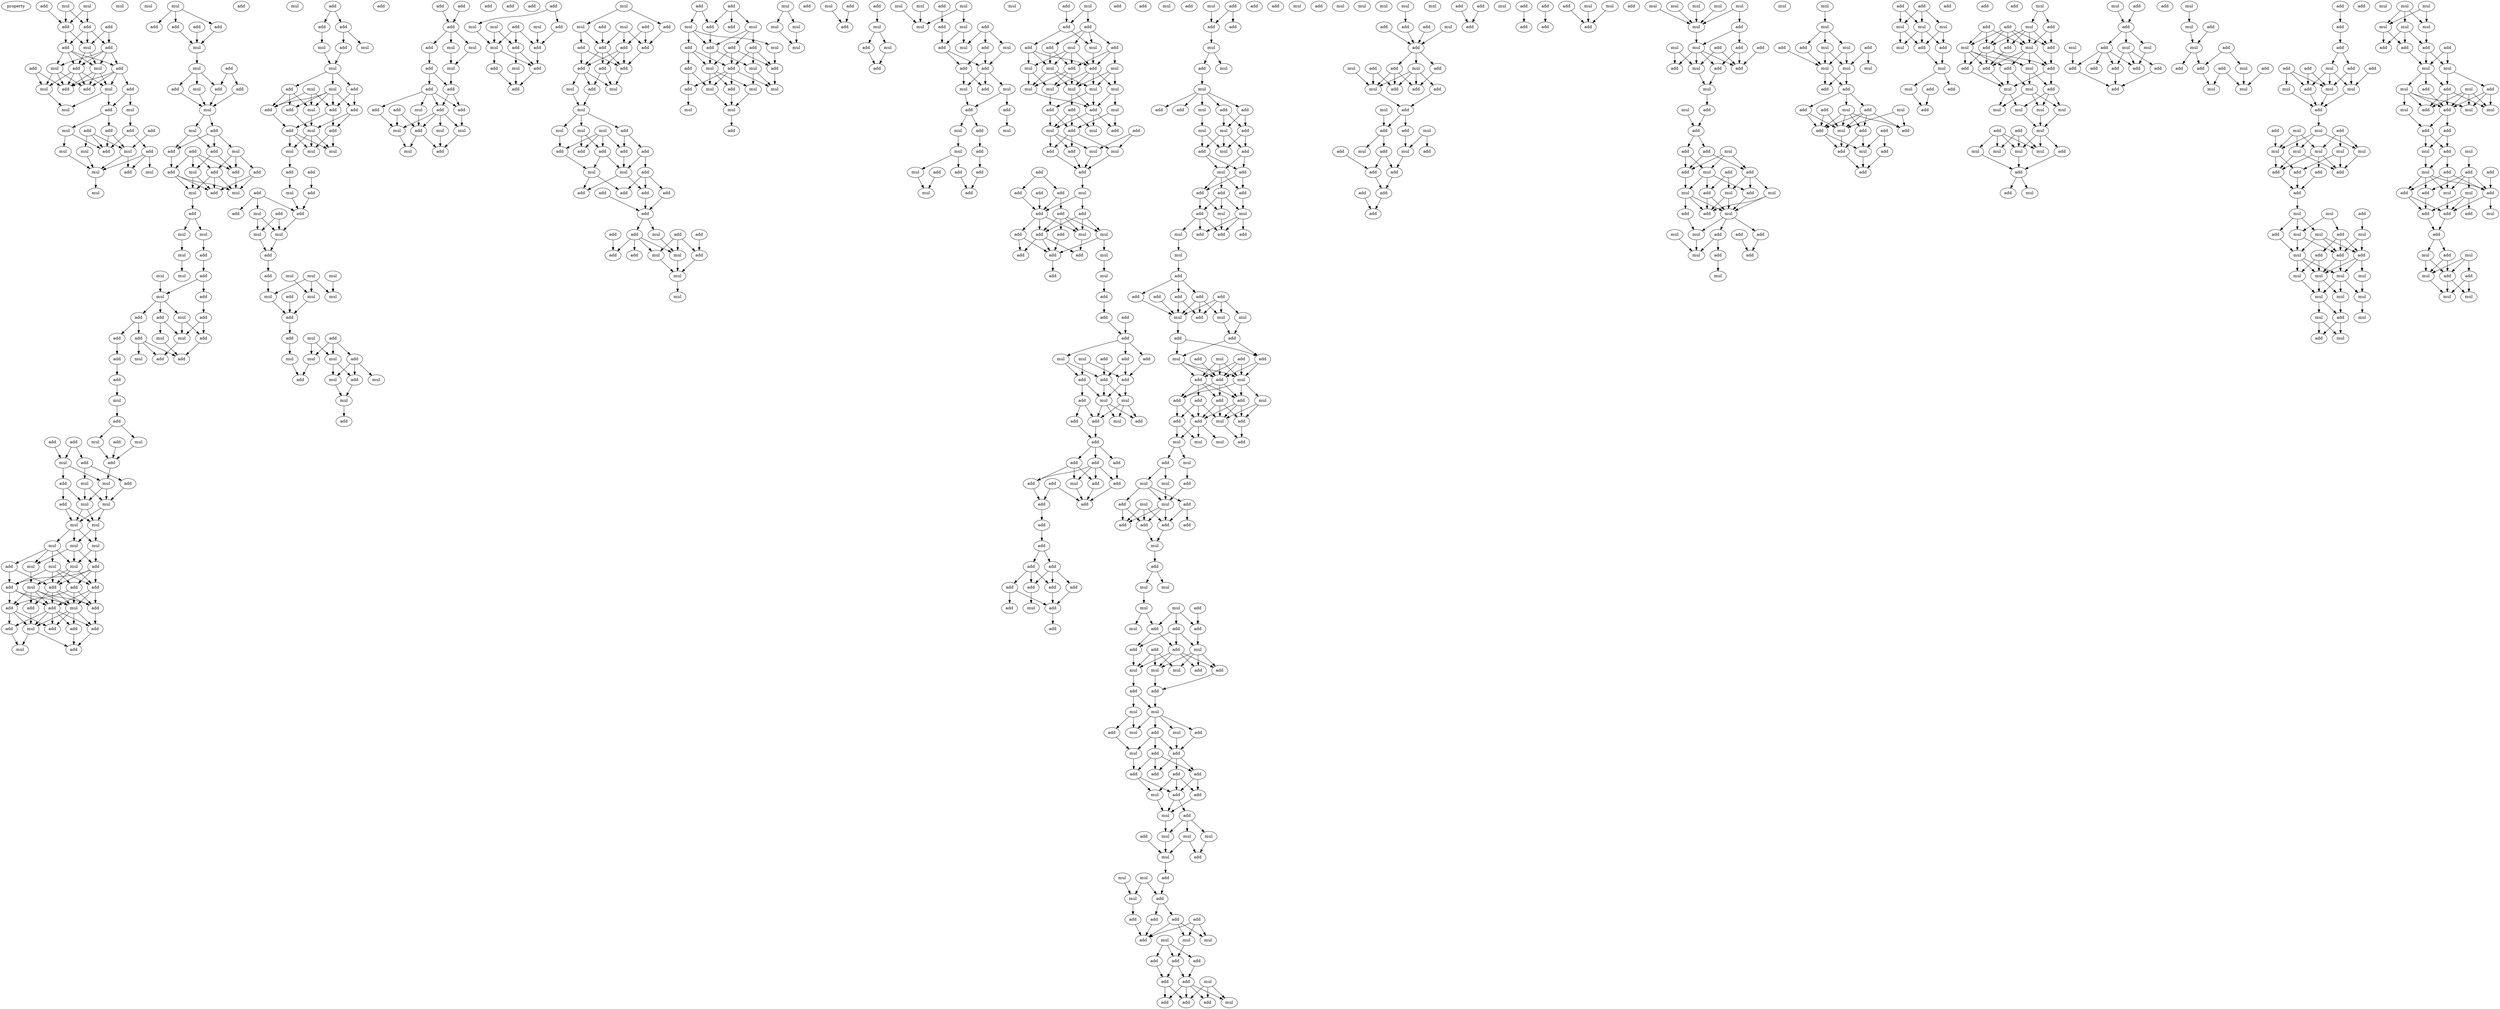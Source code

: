 digraph {
    node [fontcolor=black]
    property [mul=2,lf=1.8]
    0 [ label = add ];
    1 [ label = mul ];
    2 [ label = mul ];
    3 [ label = mul ];
    4 [ label = mul ];
    5 [ label = add ];
    6 [ label = add ];
    7 [ label = add ];
    8 [ label = add ];
    9 [ label = mul ];
    10 [ label = add ];
    11 [ label = add ];
    12 [ label = add ];
    13 [ label = mul ];
    14 [ label = add ];
    15 [ label = mul ];
    16 [ label = add ];
    17 [ label = mul ];
    18 [ label = add ];
    19 [ label = add ];
    20 [ label = mul ];
    21 [ label = add ];
    22 [ label = mul ];
    23 [ label = mul ];
    24 [ label = add ];
    25 [ label = add ];
    26 [ label = add ];
    27 [ label = add ];
    28 [ label = mul ];
    29 [ label = add ];
    30 [ label = add ];
    31 [ label = mul ];
    32 [ label = mul ];
    33 [ label = mul ];
    34 [ label = mul ];
    35 [ label = add ];
    36 [ label = mul ];
    37 [ label = mul ];
    38 [ label = mul ];
    39 [ label = add ];
    40 [ label = add ];
    41 [ label = add ];
    42 [ label = add ];
    43 [ label = mul ];
    44 [ label = mul ];
    45 [ label = add ];
    46 [ label = add ];
    47 [ label = add ];
    48 [ label = add ];
    49 [ label = add ];
    50 [ label = mul ];
    51 [ label = mul ];
    52 [ label = mul ];
    53 [ label = add ];
    54 [ label = add ];
    55 [ label = add ];
    56 [ label = add ];
    57 [ label = mul ];
    58 [ label = add ];
    59 [ label = add ];
    60 [ label = add ];
    61 [ label = mul ];
    62 [ label = add ];
    63 [ label = mul ];
    64 [ label = add ];
    65 [ label = mul ];
    66 [ label = add ];
    67 [ label = mul ];
    68 [ label = mul ];
    69 [ label = mul ];
    70 [ label = add ];
    71 [ label = mul ];
    72 [ label = mul ];
    73 [ label = mul ];
    74 [ label = add ];
    75 [ label = mul ];
    76 [ label = add ];
    77 [ label = mul ];
    78 [ label = add ];
    79 [ label = add ];
    80 [ label = add ];
    81 [ label = mul ];
    82 [ label = add ];
    83 [ label = mul ];
    84 [ label = add ];
    85 [ label = add ];
    86 [ label = add ];
    87 [ label = add ];
    88 [ label = add ];
    89 [ label = mul ];
    90 [ label = add ];
    91 [ label = mul ];
    92 [ label = add ];
    93 [ label = mul ];
    94 [ label = add ];
    95 [ label = add ];
    96 [ label = mul ];
    97 [ label = add ];
    98 [ label = add ];
    99 [ label = mul ];
    100 [ label = add ];
    101 [ label = mul ];
    102 [ label = add ];
    103 [ label = add ];
    104 [ label = mul ];
    105 [ label = mul ];
    106 [ label = mul ];
    107 [ label = add ];
    108 [ label = mul ];
    109 [ label = mul ];
    110 [ label = mul ];
    111 [ label = mul ];
    112 [ label = mul ];
    113 [ label = add ];
    114 [ label = mul ];
    115 [ label = mul ];
    116 [ label = mul ];
    117 [ label = add ];
    118 [ label = mul ];
    119 [ label = add ];
    120 [ label = add ];
    121 [ label = add ];
    122 [ label = add ];
    123 [ label = add ];
    124 [ label = add ];
    125 [ label = add ];
    126 [ label = add ];
    127 [ label = mul ];
    128 [ label = mul ];
    129 [ label = add ];
    130 [ label = add ];
    131 [ label = add ];
    132 [ label = add ];
    133 [ label = mul ];
    134 [ label = add ];
    135 [ label = add ];
    136 [ label = add ];
    137 [ label = add ];
    138 [ label = add ];
    139 [ label = mul ];
    140 [ label = add ];
    141 [ label = mul ];
    142 [ label = mul ];
    143 [ label = mul ];
    144 [ label = add ];
    145 [ label = mul ];
    146 [ label = add ];
    147 [ label = add ];
    148 [ label = add ];
    149 [ label = mul ];
    150 [ label = add ];
    151 [ label = add ];
    152 [ label = add ];
    153 [ label = mul ];
    154 [ label = add ];
    155 [ label = mul ];
    156 [ label = mul ];
    157 [ label = mul ];
    158 [ label = add ];
    159 [ label = add ];
    160 [ label = add ];
    161 [ label = add ];
    162 [ label = mul ];
    163 [ label = mul ];
    164 [ label = add ];
    165 [ label = add ];
    166 [ label = add ];
    167 [ label = mul ];
    168 [ label = mul ];
    169 [ label = add ];
    170 [ label = mul ];
    171 [ label = add ];
    172 [ label = mul ];
    173 [ label = mul ];
    174 [ label = mul ];
    175 [ label = add ];
    176 [ label = mul ];
    177 [ label = mul ];
    178 [ label = add ];
    179 [ label = mul ];
    180 [ label = add ];
    181 [ label = add ];
    182 [ label = mul ];
    183 [ label = mul ];
    184 [ label = add ];
    185 [ label = mul ];
    186 [ label = mul ];
    187 [ label = mul ];
    188 [ label = add ];
    189 [ label = add ];
    190 [ label = mul ];
    191 [ label = add ];
    192 [ label = add ];
    193 [ label = add ];
    194 [ label = add ];
    195 [ label = add ];
    196 [ label = mul ];
    197 [ label = add ];
    198 [ label = mul ];
    199 [ label = mul ];
    200 [ label = add ];
    201 [ label = add ];
    202 [ label = add ];
    203 [ label = add ];
    204 [ label = add ];
    205 [ label = mul ];
    206 [ label = add ];
    207 [ label = add ];
    208 [ label = add ];
    209 [ label = mul ];
    210 [ label = mul ];
    211 [ label = mul ];
    212 [ label = add ];
    213 [ label = mul ];
    214 [ label = add ];
    215 [ label = add ];
    216 [ label = add ];
    217 [ label = mul ];
    218 [ label = add ];
    219 [ label = mul ];
    220 [ label = mul ];
    221 [ label = add ];
    222 [ label = mul ];
    223 [ label = add ];
    224 [ label = add ];
    225 [ label = add ];
    226 [ label = mul ];
    227 [ label = add ];
    228 [ label = add ];
    229 [ label = mul ];
    230 [ label = add ];
    231 [ label = add ];
    232 [ label = mul ];
    233 [ label = add ];
    234 [ label = mul ];
    235 [ label = add ];
    236 [ label = add ];
    237 [ label = add ];
    238 [ label = add ];
    239 [ label = add ];
    240 [ label = add ];
    241 [ label = add ];
    242 [ label = mul ];
    243 [ label = add ];
    244 [ label = mul ];
    245 [ label = mul ];
    246 [ label = mul ];
    247 [ label = add ];
    248 [ label = mul ];
    249 [ label = mul ];
    250 [ label = add ];
    251 [ label = add ];
    252 [ label = add ];
    253 [ label = add ];
    254 [ label = add ];
    255 [ label = mul ];
    256 [ label = add ];
    257 [ label = mul ];
    258 [ label = add ];
    259 [ label = add ];
    260 [ label = add ];
    261 [ label = add ];
    262 [ label = add ];
    263 [ label = add ];
    264 [ label = add ];
    265 [ label = add ];
    266 [ label = mul ];
    267 [ label = add ];
    268 [ label = add ];
    269 [ label = add ];
    270 [ label = add ];
    271 [ label = mul ];
    272 [ label = mul ];
    273 [ label = add ];
    274 [ label = mul ];
    275 [ label = add ];
    276 [ label = add ];
    277 [ label = mul ];
    278 [ label = mul ];
    279 [ label = add ];
    280 [ label = add ];
    281 [ label = mul ];
    282 [ label = add ];
    283 [ label = add ];
    284 [ label = mul ];
    285 [ label = add ];
    286 [ label = add ];
    287 [ label = mul ];
    288 [ label = add ];
    289 [ label = add ];
    290 [ label = mul ];
    291 [ label = add ];
    292 [ label = mul ];
    293 [ label = mul ];
    294 [ label = mul ];
    295 [ label = add ];
    296 [ label = add ];
    297 [ label = mul ];
    298 [ label = mul ];
    299 [ label = add ];
    300 [ label = mul ];
    301 [ label = add ];
    302 [ label = mul ];
    303 [ label = mul ];
    304 [ label = mul ];
    305 [ label = mul ];
    306 [ label = add ];
    307 [ label = add ];
    308 [ label = add ];
    309 [ label = mul ];
    310 [ label = add ];
    311 [ label = mul ];
    312 [ label = add ];
    313 [ label = mul ];
    314 [ label = mul ];
    315 [ label = mul ];
    316 [ label = add ];
    317 [ label = add ];
    318 [ label = mul ];
    319 [ label = add ];
    320 [ label = mul ];
    321 [ label = mul ];
    322 [ label = mul ];
    323 [ label = add ];
    324 [ label = add ];
    325 [ label = add ];
    326 [ label = add ];
    327 [ label = mul ];
    328 [ label = mul ];
    329 [ label = add ];
    330 [ label = mul ];
    331 [ label = add ];
    332 [ label = add ];
    333 [ label = mul ];
    334 [ label = add ];
    335 [ label = mul ];
    336 [ label = add ];
    337 [ label = mul ];
    338 [ label = add ];
    339 [ label = add ];
    340 [ label = add ];
    341 [ label = mul ];
    342 [ label = add ];
    343 [ label = mul ];
    344 [ label = mul ];
    345 [ label = add ];
    346 [ label = add ];
    347 [ label = add ];
    348 [ label = mul ];
    349 [ label = add ];
    350 [ label = add ];
    351 [ label = add ];
    352 [ label = mul ];
    353 [ label = mul ];
    354 [ label = mul ];
    355 [ label = add ];
    356 [ label = add ];
    357 [ label = mul ];
    358 [ label = mul ];
    359 [ label = mul ];
    360 [ label = mul ];
    361 [ label = mul ];
    362 [ label = mul ];
    363 [ label = add ];
    364 [ label = add ];
    365 [ label = add ];
    366 [ label = mul ];
    367 [ label = add ];
    368 [ label = add ];
    369 [ label = mul ];
    370 [ label = mul ];
    371 [ label = add ];
    372 [ label = add ];
    373 [ label = mul ];
    374 [ label = add ];
    375 [ label = add ];
    376 [ label = mul ];
    377 [ label = add ];
    378 [ label = add ];
    379 [ label = add ];
    380 [ label = mul ];
    381 [ label = add ];
    382 [ label = add ];
    383 [ label = add ];
    384 [ label = add ];
    385 [ label = add ];
    386 [ label = add ];
    387 [ label = mul ];
    388 [ label = add ];
    389 [ label = add ];
    390 [ label = mul ];
    391 [ label = mul ];
    392 [ label = add ];
    393 [ label = add ];
    394 [ label = add ];
    395 [ label = add ];
    396 [ label = mul ];
    397 [ label = add ];
    398 [ label = add ];
    399 [ label = add ];
    400 [ label = add ];
    401 [ label = add ];
    402 [ label = add ];
    403 [ label = add ];
    404 [ label = add ];
    405 [ label = mul ];
    406 [ label = mul ];
    407 [ label = add ];
    408 [ label = add ];
    409 [ label = add ];
    410 [ label = add ];
    411 [ label = mul ];
    412 [ label = mul ];
    413 [ label = add ];
    414 [ label = mul ];
    415 [ label = add ];
    416 [ label = add ];
    417 [ label = add ];
    418 [ label = add ];
    419 [ label = add ];
    420 [ label = add ];
    421 [ label = add ];
    422 [ label = add ];
    423 [ label = add ];
    424 [ label = mul ];
    425 [ label = add ];
    426 [ label = add ];
    427 [ label = add ];
    428 [ label = add ];
    429 [ label = mul ];
    430 [ label = add ];
    431 [ label = add ];
    432 [ label = add ];
    433 [ label = add ];
    434 [ label = add ];
    435 [ label = add ];
    436 [ label = add ];
    437 [ label = add ];
    438 [ label = mul ];
    439 [ label = add ];
    440 [ label = add ];
    441 [ label = add ];
    442 [ label = mul ];
    443 [ label = add ];
    444 [ label = add ];
    445 [ label = add ];
    446 [ label = add ];
    447 [ label = mul ];
    448 [ label = add ];
    449 [ label = mul ];
    450 [ label = mul ];
    451 [ label = add ];
    452 [ label = add ];
    453 [ label = mul ];
    454 [ label = add ];
    455 [ label = add ];
    456 [ label = mul ];
    457 [ label = add ];
    458 [ label = mul ];
    459 [ label = mul ];
    460 [ label = add ];
    461 [ label = add ];
    462 [ label = add ];
    463 [ label = mul ];
    464 [ label = add ];
    465 [ label = add ];
    466 [ label = add ];
    467 [ label = add ];
    468 [ label = mul ];
    469 [ label = add ];
    470 [ label = mul ];
    471 [ label = add ];
    472 [ label = mul ];
    473 [ label = add ];
    474 [ label = add ];
    475 [ label = mul ];
    476 [ label = mul ];
    477 [ label = add ];
    478 [ label = add ];
    479 [ label = add ];
    480 [ label = add ];
    481 [ label = add ];
    482 [ label = add ];
    483 [ label = add ];
    484 [ label = mul ];
    485 [ label = mul ];
    486 [ label = mul ];
    487 [ label = add ];
    488 [ label = add ];
    489 [ label = add ];
    490 [ label = add ];
    491 [ label = mul ];
    492 [ label = add ];
    493 [ label = mul ];
    494 [ label = add ];
    495 [ label = mul ];
    496 [ label = add ];
    497 [ label = add ];
    498 [ label = mul ];
    499 [ label = add ];
    500 [ label = add ];
    501 [ label = add ];
    502 [ label = mul ];
    503 [ label = add ];
    504 [ label = add ];
    505 [ label = add ];
    506 [ label = mul ];
    507 [ label = mul ];
    508 [ label = mul ];
    509 [ label = add ];
    510 [ label = add ];
    511 [ label = mul ];
    512 [ label = mul ];
    513 [ label = mul ];
    514 [ label = add ];
    515 [ label = mul ];
    516 [ label = add ];
    517 [ label = mul ];
    518 [ label = add ];
    519 [ label = add ];
    520 [ label = add ];
    521 [ label = add ];
    522 [ label = add ];
    523 [ label = mul ];
    524 [ label = add ];
    525 [ label = mul ];
    526 [ label = add ];
    527 [ label = mul ];
    528 [ label = mul ];
    529 [ label = mul ];
    530 [ label = mul ];
    531 [ label = mul ];
    532 [ label = add ];
    533 [ label = add ];
    534 [ label = add ];
    535 [ label = mul ];
    536 [ label = add ];
    537 [ label = mul ];
    538 [ label = add ];
    539 [ label = add ];
    540 [ label = add ];
    541 [ label = mul ];
    542 [ label = mul ];
    543 [ label = add ];
    544 [ label = mul ];
    545 [ label = add ];
    546 [ label = add ];
    547 [ label = add ];
    548 [ label = mul ];
    549 [ label = mul ];
    550 [ label = add ];
    551 [ label = add ];
    552 [ label = mul ];
    553 [ label = add ];
    554 [ label = mul ];
    555 [ label = mul ];
    556 [ label = add ];
    557 [ label = add ];
    558 [ label = add ];
    559 [ label = add ];
    560 [ label = add ];
    561 [ label = add ];
    562 [ label = mul ];
    563 [ label = add ];
    564 [ label = add ];
    565 [ label = add ];
    566 [ label = mul ];
    567 [ label = mul ];
    568 [ label = add ];
    569 [ label = mul ];
    570 [ label = mul ];
    571 [ label = mul ];
    572 [ label = mul ];
    573 [ label = add ];
    574 [ label = mul ];
    575 [ label = mul ];
    576 [ label = add ];
    577 [ label = add ];
    578 [ label = mul ];
    579 [ label = add ];
    580 [ label = add ];
    581 [ label = add ];
    582 [ label = add ];
    583 [ label = mul ];
    584 [ label = mul ];
    585 [ label = mul ];
    586 [ label = add ];
    587 [ label = add ];
    588 [ label = add ];
    589 [ label = add ];
    590 [ label = add ];
    591 [ label = mul ];
    592 [ label = add ];
    593 [ label = add ];
    594 [ label = add ];
    595 [ label = mul ];
    596 [ label = add ];
    597 [ label = mul ];
    598 [ label = add ];
    599 [ label = add ];
    600 [ label = add ];
    601 [ label = mul ];
    602 [ label = add ];
    603 [ label = mul ];
    604 [ label = mul ];
    605 [ label = add ];
    606 [ label = add ];
    607 [ label = add ];
    608 [ label = mul ];
    609 [ label = add ];
    610 [ label = add ];
    611 [ label = add ];
    612 [ label = mul ];
    613 [ label = add ];
    614 [ label = mul ];
    615 [ label = add ];
    616 [ label = mul ];
    617 [ label = add ];
    618 [ label = add ];
    619 [ label = mul ];
    620 [ label = add ];
    621 [ label = mul ];
    622 [ label = add ];
    623 [ label = add ];
    624 [ label = add ];
    625 [ label = add ];
    626 [ label = add ];
    627 [ label = add ];
    628 [ label = add ];
    629 [ label = add ];
    630 [ label = mul ];
    631 [ label = add ];
    632 [ label = add ];
    633 [ label = add ];
    634 [ label = add ];
    635 [ label = add ];
    636 [ label = mul ];
    637 [ label = mul ];
    638 [ label = add ];
    639 [ label = add ];
    640 [ label = add ];
    641 [ label = mul ];
    642 [ label = mul ];
    643 [ label = mul ];
    644 [ label = mul ];
    645 [ label = mul ];
    646 [ label = mul ];
    647 [ label = add ];
    648 [ label = add ];
    649 [ label = mul ];
    650 [ label = add ];
    651 [ label = add ];
    652 [ label = mul ];
    653 [ label = add ];
    654 [ label = add ];
    655 [ label = mul ];
    656 [ label = add ];
    657 [ label = mul ];
    658 [ label = mul ];
    659 [ label = mul ];
    660 [ label = add ];
    661 [ label = add ];
    662 [ label = add ];
    663 [ label = mul ];
    664 [ label = add ];
    665 [ label = add ];
    666 [ label = add ];
    667 [ label = mul ];
    668 [ label = add ];
    669 [ label = mul ];
    670 [ label = add ];
    671 [ label = mul ];
    672 [ label = add ];
    673 [ label = mul ];
    674 [ label = mul ];
    675 [ label = add ];
    676 [ label = add ];
    677 [ label = mul ];
    678 [ label = add ];
    679 [ label = mul ];
    680 [ label = add ];
    681 [ label = add ];
    682 [ label = add ];
    683 [ label = add ];
    684 [ label = mul ];
    685 [ label = mul ];
    686 [ label = mul ];
    687 [ label = mul ];
    688 [ label = add ];
    689 [ label = mul ];
    690 [ label = add ];
    691 [ label = add ];
    692 [ label = mul ];
    693 [ label = mul ];
    694 [ label = mul ];
    695 [ label = mul ];
    696 [ label = add ];
    697 [ label = add ];
    698 [ label = add ];
    699 [ label = add ];
    700 [ label = add ];
    701 [ label = mul ];
    702 [ label = mul ];
    703 [ label = mul ];
    704 [ label = add ];
    705 [ label = add ];
    706 [ label = add ];
    707 [ label = add ];
    708 [ label = add ];
    709 [ label = mul ];
    710 [ label = add ];
    711 [ label = add ];
    712 [ label = add ];
    713 [ label = add ];
    714 [ label = mul ];
    715 [ label = mul ];
    716 [ label = mul ];
    717 [ label = add ];
    718 [ label = add ];
    719 [ label = mul ];
    720 [ label = add ];
    721 [ label = mul ];
    722 [ label = mul ];
    723 [ label = add ];
    724 [ label = add ];
    725 [ label = add ];
    726 [ label = add ];
    727 [ label = add ];
    728 [ label = mul ];
    729 [ label = add ];
    730 [ label = mul ];
    731 [ label = add ];
    732 [ label = add ];
    733 [ label = mul ];
    734 [ label = add ];
    735 [ label = add ];
    736 [ label = mul ];
    737 [ label = add ];
    738 [ label = add ];
    739 [ label = add ];
    740 [ label = add ];
    741 [ label = mul ];
    742 [ label = add ];
    743 [ label = mul ];
    744 [ label = mul ];
    745 [ label = add ];
    746 [ label = mul ];
    747 [ label = mul ];
    748 [ label = mul ];
    749 [ label = mul ];
    750 [ label = add ];
    751 [ label = mul ];
    752 [ label = add ];
    753 [ label = mul ];
    754 [ label = add ];
    755 [ label = mul ];
    756 [ label = mul ];
    757 [ label = mul ];
    758 [ label = add ];
    759 [ label = mul ];
    760 [ label = add ];
    761 [ label = mul ];
    762 [ label = add ];
    763 [ label = add ];
    764 [ label = mul ];
    765 [ label = mul ];
    766 [ label = mul ];
    767 [ label = add ];
    768 [ label = add ];
    769 [ label = add ];
    770 [ label = add ];
    771 [ label = add ];
    772 [ label = add ];
    773 [ label = add ];
    774 [ label = add ];
    775 [ label = mul ];
    776 [ label = add ];
    777 [ label = mul ];
    778 [ label = mul ];
    779 [ label = add ];
    780 [ label = add ];
    781 [ label = mul ];
    782 [ label = add ];
    783 [ label = add ];
    784 [ label = add ];
    785 [ label = mul ];
    786 [ label = mul ];
    787 [ label = add ];
    788 [ label = add ];
    789 [ label = add ];
    790 [ label = add ];
    791 [ label = add ];
    792 [ label = mul ];
    793 [ label = add ];
    794 [ label = add ];
    795 [ label = add ];
    796 [ label = mul ];
    797 [ label = mul ];
    798 [ label = mul ];
    799 [ label = add ];
    800 [ label = add ];
    801 [ label = add ];
    802 [ label = mul ];
    803 [ label = mul ];
    804 [ label = add ];
    805 [ label = mul ];
    806 [ label = mul ];
    807 [ label = mul ];
    808 [ label = mul ];
    809 [ label = mul ];
    810 [ label = add ];
    811 [ label = add ];
    812 [ label = add ];
    813 [ label = add ];
    814 [ label = add ];
    815 [ label = mul ];
    816 [ label = add ];
    817 [ label = mul ];
    818 [ label = add ];
    819 [ label = mul ];
    820 [ label = mul ];
    821 [ label = add ];
    822 [ label = mul ];
    823 [ label = add ];
    824 [ label = mul ];
    825 [ label = add ];
    826 [ label = add ];
    827 [ label = mul ];
    828 [ label = mul ];
    829 [ label = mul ];
    830 [ label = mul ];
    831 [ label = mul ];
    832 [ label = mul ];
    833 [ label = mul ];
    834 [ label = mul ];
    835 [ label = add ];
    836 [ label = mul ];
    837 [ label = mul ];
    838 [ label = add ];
    839 [ label = mul ];
    840 [ label = mul ];
    841 [ label = mul ];
    842 [ label = mul ];
    843 [ label = mul ];
    844 [ label = mul ];
    845 [ label = add ];
    846 [ label = add ];
    847 [ label = add ];
    848 [ label = add ];
    849 [ label = mul ];
    850 [ label = mul ];
    851 [ label = mul ];
    852 [ label = add ];
    853 [ label = mul ];
    854 [ label = add ];
    855 [ label = add ];
    856 [ label = mul ];
    857 [ label = mul ];
    858 [ label = add ];
    859 [ label = mul ];
    860 [ label = add ];
    861 [ label = add ];
    862 [ label = add ];
    863 [ label = add ];
    864 [ label = mul ];
    865 [ label = mul ];
    866 [ label = add ];
    867 [ label = add ];
    868 [ label = add ];
    869 [ label = mul ];
    870 [ label = mul ];
    871 [ label = add ];
    872 [ label = add ];
    873 [ label = add ];
    874 [ label = mul ];
    875 [ label = mul ];
    876 [ label = add ];
    877 [ label = add ];
    878 [ label = add ];
    879 [ label = add ];
    880 [ label = add ];
    881 [ label = mul ];
    882 [ label = mul ];
    883 [ label = add ];
    884 [ label = mul ];
    885 [ label = add ];
    886 [ label = mul ];
    887 [ label = mul ];
    0 -> 5 [ name = 0 ];
    1 -> 5 [ name = 1 ];
    1 -> 6 [ name = 2 ];
    3 -> 5 [ name = 3 ];
    3 -> 6 [ name = 4 ];
    5 -> 8 [ name = 5 ];
    5 -> 9 [ name = 6 ];
    6 -> 8 [ name = 7 ];
    6 -> 9 [ name = 8 ];
    6 -> 10 [ name = 9 ];
    7 -> 9 [ name = 10 ];
    7 -> 10 [ name = 11 ];
    8 -> 11 [ name = 12 ];
    8 -> 13 [ name = 13 ];
    8 -> 14 [ name = 14 ];
    8 -> 15 [ name = 15 ];
    9 -> 13 [ name = 16 ];
    9 -> 14 [ name = 17 ];
    10 -> 11 [ name = 18 ];
    10 -> 13 [ name = 19 ];
    10 -> 14 [ name = 20 ];
    10 -> 15 [ name = 21 ];
    11 -> 16 [ name = 22 ];
    11 -> 17 [ name = 23 ];
    11 -> 18 [ name = 24 ];
    11 -> 19 [ name = 25 ];
    12 -> 16 [ name = 26 ];
    12 -> 20 [ name = 27 ];
    13 -> 16 [ name = 28 ];
    13 -> 17 [ name = 29 ];
    13 -> 19 [ name = 30 ];
    14 -> 16 [ name = 31 ];
    14 -> 17 [ name = 32 ];
    14 -> 19 [ name = 33 ];
    14 -> 20 [ name = 34 ];
    15 -> 16 [ name = 35 ];
    15 -> 19 [ name = 36 ];
    15 -> 20 [ name = 37 ];
    17 -> 21 [ name = 38 ];
    17 -> 22 [ name = 39 ];
    18 -> 21 [ name = 40 ];
    18 -> 23 [ name = 41 ];
    20 -> 22 [ name = 42 ];
    21 -> 25 [ name = 43 ];
    21 -> 28 [ name = 44 ];
    23 -> 26 [ name = 45 ];
    24 -> 31 [ name = 46 ];
    25 -> 29 [ name = 47 ];
    25 -> 31 [ name = 48 ];
    26 -> 29 [ name = 49 ];
    26 -> 30 [ name = 50 ];
    27 -> 29 [ name = 51 ];
    27 -> 31 [ name = 52 ];
    27 -> 33 [ name = 53 ];
    28 -> 29 [ name = 54 ];
    28 -> 32 [ name = 55 ];
    30 -> 34 [ name = 56 ];
    30 -> 35 [ name = 57 ];
    30 -> 36 [ name = 58 ];
    31 -> 34 [ name = 59 ];
    31 -> 35 [ name = 60 ];
    32 -> 34 [ name = 61 ];
    33 -> 34 [ name = 62 ];
    34 -> 37 [ name = 63 ];
    38 -> 39 [ name = 64 ];
    38 -> 40 [ name = 65 ];
    38 -> 42 [ name = 66 ];
    39 -> 43 [ name = 67 ];
    41 -> 43 [ name = 68 ];
    42 -> 43 [ name = 69 ];
    43 -> 44 [ name = 70 ];
    44 -> 46 [ name = 71 ];
    44 -> 48 [ name = 72 ];
    44 -> 50 [ name = 73 ];
    45 -> 47 [ name = 74 ];
    45 -> 48 [ name = 75 ];
    46 -> 51 [ name = 76 ];
    47 -> 51 [ name = 77 ];
    48 -> 51 [ name = 78 ];
    50 -> 51 [ name = 79 ];
    51 -> 52 [ name = 80 ];
    51 -> 53 [ name = 81 ];
    52 -> 54 [ name = 82 ];
    52 -> 55 [ name = 83 ];
    53 -> 54 [ name = 84 ];
    53 -> 55 [ name = 85 ];
    53 -> 57 [ name = 86 ];
    54 -> 58 [ name = 87 ];
    55 -> 60 [ name = 88 ];
    55 -> 61 [ name = 89 ];
    56 -> 58 [ name = 90 ];
    56 -> 60 [ name = 91 ];
    56 -> 61 [ name = 92 ];
    56 -> 62 [ name = 93 ];
    57 -> 59 [ name = 94 ];
    57 -> 60 [ name = 95 ];
    57 -> 62 [ name = 96 ];
    58 -> 63 [ name = 97 ];
    58 -> 64 [ name = 98 ];
    58 -> 65 [ name = 99 ];
    59 -> 63 [ name = 100 ];
    59 -> 64 [ name = 101 ];
    60 -> 63 [ name = 102 ];
    61 -> 64 [ name = 103 ];
    61 -> 65 [ name = 104 ];
    62 -> 63 [ name = 105 ];
    62 -> 64 [ name = 106 ];
    62 -> 65 [ name = 107 ];
    65 -> 66 [ name = 108 ];
    66 -> 67 [ name = 109 ];
    66 -> 68 [ name = 110 ];
    67 -> 70 [ name = 111 ];
    68 -> 71 [ name = 112 ];
    70 -> 74 [ name = 113 ];
    71 -> 72 [ name = 114 ];
    73 -> 75 [ name = 115 ];
    74 -> 75 [ name = 116 ];
    74 -> 76 [ name = 117 ];
    75 -> 77 [ name = 118 ];
    75 -> 79 [ name = 119 ];
    75 -> 80 [ name = 120 ];
    76 -> 78 [ name = 121 ];
    77 -> 83 [ name = 122 ];
    77 -> 84 [ name = 123 ];
    78 -> 83 [ name = 124 ];
    78 -> 84 [ name = 125 ];
    79 -> 82 [ name = 126 ];
    79 -> 85 [ name = 127 ];
    80 -> 81 [ name = 128 ];
    80 -> 83 [ name = 129 ];
    81 -> 88 [ name = 130 ];
    82 -> 87 [ name = 131 ];
    82 -> 88 [ name = 132 ];
    82 -> 89 [ name = 133 ];
    83 -> 87 [ name = 134 ];
    84 -> 88 [ name = 135 ];
    85 -> 86 [ name = 136 ];
    86 -> 90 [ name = 137 ];
    90 -> 91 [ name = 138 ];
    91 -> 92 [ name = 139 ];
    92 -> 93 [ name = 140 ];
    92 -> 96 [ name = 141 ];
    93 -> 98 [ name = 142 ];
    94 -> 99 [ name = 143 ];
    95 -> 98 [ name = 144 ];
    96 -> 98 [ name = 145 ];
    97 -> 99 [ name = 146 ];
    97 -> 100 [ name = 147 ];
    98 -> 104 [ name = 148 ];
    99 -> 102 [ name = 149 ];
    99 -> 104 [ name = 150 ];
    100 -> 101 [ name = 151 ];
    100 -> 103 [ name = 152 ];
    101 -> 105 [ name = 153 ];
    101 -> 106 [ name = 154 ];
    102 -> 105 [ name = 155 ];
    102 -> 107 [ name = 156 ];
    103 -> 106 [ name = 157 ];
    104 -> 105 [ name = 158 ];
    104 -> 106 [ name = 159 ];
    105 -> 108 [ name = 160 ];
    105 -> 109 [ name = 161 ];
    106 -> 108 [ name = 162 ];
    106 -> 109 [ name = 163 ];
    107 -> 108 [ name = 164 ];
    107 -> 109 [ name = 165 ];
    108 -> 110 [ name = 166 ];
    108 -> 111 [ name = 167 ];
    108 -> 112 [ name = 168 ];
    109 -> 110 [ name = 169 ];
    109 -> 111 [ name = 170 ];
    110 -> 113 [ name = 171 ];
    110 -> 115 [ name = 172 ];
    111 -> 113 [ name = 173 ];
    111 -> 114 [ name = 174 ];
    111 -> 115 [ name = 175 ];
    112 -> 114 [ name = 176 ];
    112 -> 115 [ name = 177 ];
    112 -> 116 [ name = 178 ];
    112 -> 117 [ name = 179 ];
    113 -> 119 [ name = 180 ];
    113 -> 120 [ name = 181 ];
    113 -> 121 [ name = 182 ];
    113 -> 122 [ name = 183 ];
    114 -> 118 [ name = 184 ];
    115 -> 118 [ name = 185 ];
    115 -> 119 [ name = 186 ];
    115 -> 120 [ name = 187 ];
    116 -> 119 [ name = 188 ];
    116 -> 120 [ name = 189 ];
    116 -> 121 [ name = 190 ];
    116 -> 122 [ name = 191 ];
    117 -> 120 [ name = 192 ];
    117 -> 122 [ name = 193 ];
    118 -> 123 [ name = 194 ];
    118 -> 124 [ name = 195 ];
    118 -> 125 [ name = 196 ];
    118 -> 126 [ name = 197 ];
    118 -> 127 [ name = 198 ];
    119 -> 123 [ name = 199 ];
    119 -> 125 [ name = 200 ];
    119 -> 127 [ name = 201 ];
    120 -> 123 [ name = 202 ];
    120 -> 125 [ name = 203 ];
    120 -> 126 [ name = 204 ];
    120 -> 127 [ name = 205 ];
    121 -> 123 [ name = 206 ];
    121 -> 124 [ name = 207 ];
    121 -> 127 [ name = 208 ];
    122 -> 124 [ name = 209 ];
    122 -> 125 [ name = 210 ];
    122 -> 127 [ name = 211 ];
    123 -> 131 [ name = 212 ];
    124 -> 128 [ name = 213 ];
    124 -> 130 [ name = 214 ];
    124 -> 132 [ name = 215 ];
    125 -> 128 [ name = 216 ];
    125 -> 129 [ name = 217 ];
    125 -> 130 [ name = 218 ];
    125 -> 131 [ name = 219 ];
    125 -> 132 [ name = 220 ];
    126 -> 128 [ name = 221 ];
    127 -> 128 [ name = 222 ];
    127 -> 129 [ name = 223 ];
    127 -> 130 [ name = 224 ];
    127 -> 131 [ name = 225 ];
    128 -> 133 [ name = 226 ];
    128 -> 134 [ name = 227 ];
    129 -> 134 [ name = 228 ];
    131 -> 134 [ name = 229 ];
    132 -> 133 [ name = 230 ];
    135 -> 137 [ name = 231 ];
    135 -> 138 [ name = 232 ];
    137 -> 141 [ name = 233 ];
    138 -> 139 [ name = 234 ];
    138 -> 140 [ name = 235 ];
    140 -> 142 [ name = 236 ];
    141 -> 142 [ name = 237 ];
    142 -> 144 [ name = 238 ];
    142 -> 145 [ name = 239 ];
    142 -> 146 [ name = 240 ];
    143 -> 148 [ name = 241 ];
    143 -> 149 [ name = 242 ];
    143 -> 150 [ name = 243 ];
    144 -> 147 [ name = 244 ];
    144 -> 148 [ name = 245 ];
    144 -> 149 [ name = 246 ];
    145 -> 147 [ name = 247 ];
    145 -> 148 [ name = 248 ];
    145 -> 149 [ name = 249 ];
    145 -> 150 [ name = 250 ];
    145 -> 151 [ name = 251 ];
    146 -> 150 [ name = 252 ];
    146 -> 151 [ name = 253 ];
    147 -> 153 [ name = 254 ];
    148 -> 152 [ name = 255 ];
    149 -> 153 [ name = 256 ];
    150 -> 152 [ name = 257 ];
    150 -> 154 [ name = 258 ];
    151 -> 153 [ name = 259 ];
    151 -> 154 [ name = 260 ];
    152 -> 155 [ name = 261 ];
    152 -> 156 [ name = 262 ];
    152 -> 157 [ name = 263 ];
    153 -> 155 [ name = 264 ];
    153 -> 156 [ name = 265 ];
    153 -> 157 [ name = 266 ];
    154 -> 155 [ name = 267 ];
    154 -> 156 [ name = 268 ];
    157 -> 159 [ name = 269 ];
    158 -> 161 [ name = 270 ];
    159 -> 162 [ name = 271 ];
    160 -> 163 [ name = 272 ];
    160 -> 165 [ name = 273 ];
    160 -> 166 [ name = 274 ];
    161 -> 166 [ name = 275 ];
    162 -> 166 [ name = 276 ];
    163 -> 167 [ name = 277 ];
    163 -> 168 [ name = 278 ];
    164 -> 167 [ name = 279 ];
    164 -> 168 [ name = 280 ];
    166 -> 167 [ name = 281 ];
    167 -> 169 [ name = 282 ];
    168 -> 169 [ name = 283 ];
    169 -> 171 [ name = 284 ];
    170 -> 174 [ name = 285 ];
    170 -> 176 [ name = 286 ];
    170 -> 177 [ name = 287 ];
    171 -> 174 [ name = 288 ];
    172 -> 176 [ name = 289 ];
    173 -> 177 [ name = 290 ];
    174 -> 178 [ name = 291 ];
    175 -> 178 [ name = 292 ];
    176 -> 178 [ name = 293 ];
    178 -> 180 [ name = 294 ];
    179 -> 183 [ name = 295 ];
    179 -> 185 [ name = 296 ];
    180 -> 182 [ name = 297 ];
    181 -> 183 [ name = 298 ];
    181 -> 184 [ name = 299 ];
    181 -> 185 [ name = 300 ];
    182 -> 189 [ name = 301 ];
    183 -> 187 [ name = 302 ];
    183 -> 188 [ name = 303 ];
    184 -> 186 [ name = 304 ];
    184 -> 187 [ name = 305 ];
    184 -> 188 [ name = 306 ];
    185 -> 189 [ name = 307 ];
    187 -> 190 [ name = 308 ];
    188 -> 190 [ name = 309 ];
    190 -> 193 [ name = 310 ];
    191 -> 194 [ name = 311 ];
    192 -> 194 [ name = 312 ];
    194 -> 195 [ name = 313 ];
    194 -> 196 [ name = 314 ];
    194 -> 198 [ name = 315 ];
    195 -> 200 [ name = 316 ];
    196 -> 199 [ name = 317 ];
    198 -> 199 [ name = 318 ];
    199 -> 201 [ name = 319 ];
    200 -> 201 [ name = 320 ];
    200 -> 202 [ name = 321 ];
    201 -> 204 [ name = 322 ];
    201 -> 206 [ name = 323 ];
    202 -> 203 [ name = 324 ];
    202 -> 204 [ name = 325 ];
    202 -> 205 [ name = 326 ];
    202 -> 206 [ name = 327 ];
    203 -> 211 [ name = 328 ];
    204 -> 210 [ name = 329 ];
    205 -> 208 [ name = 330 ];
    206 -> 208 [ name = 331 ];
    206 -> 209 [ name = 332 ];
    206 -> 210 [ name = 333 ];
    206 -> 211 [ name = 334 ];
    207 -> 208 [ name = 335 ];
    207 -> 211 [ name = 336 ];
    208 -> 213 [ name = 337 ];
    208 -> 214 [ name = 338 ];
    209 -> 214 [ name = 339 ];
    210 -> 214 [ name = 340 ];
    211 -> 213 [ name = 341 ];
    216 -> 218 [ name = 342 ];
    216 -> 219 [ name = 343 ];
    217 -> 223 [ name = 344 ];
    218 -> 223 [ name = 345 ];
    219 -> 222 [ name = 346 ];
    220 -> 222 [ name = 347 ];
    220 -> 224 [ name = 348 ];
    221 -> 222 [ name = 349 ];
    221 -> 223 [ name = 350 ];
    221 -> 224 [ name = 351 ];
    222 -> 225 [ name = 352 ];
    222 -> 227 [ name = 353 ];
    223 -> 227 [ name = 354 ];
    224 -> 226 [ name = 355 ];
    224 -> 227 [ name = 356 ];
    225 -> 228 [ name = 357 ];
    226 -> 228 [ name = 358 ];
    227 -> 228 [ name = 359 ];
    229 -> 230 [ name = 360 ];
    229 -> 234 [ name = 361 ];
    230 -> 235 [ name = 362 ];
    231 -> 238 [ name = 363 ];
    232 -> 235 [ name = 364 ];
    232 -> 237 [ name = 365 ];
    232 -> 238 [ name = 366 ];
    233 -> 235 [ name = 367 ];
    233 -> 237 [ name = 368 ];
    234 -> 236 [ name = 369 ];
    234 -> 238 [ name = 370 ];
    235 -> 239 [ name = 371 ];
    236 -> 239 [ name = 372 ];
    236 -> 241 [ name = 373 ];
    237 -> 239 [ name = 374 ];
    237 -> 240 [ name = 375 ];
    237 -> 241 [ name = 376 ];
    238 -> 239 [ name = 377 ];
    238 -> 240 [ name = 378 ];
    238 -> 241 [ name = 379 ];
    239 -> 244 [ name = 380 ];
    240 -> 243 [ name = 381 ];
    240 -> 244 [ name = 382 ];
    241 -> 242 [ name = 383 ];
    241 -> 243 [ name = 384 ];
    241 -> 244 [ name = 385 ];
    242 -> 245 [ name = 386 ];
    243 -> 245 [ name = 387 ];
    245 -> 246 [ name = 388 ];
    245 -> 247 [ name = 389 ];
    245 -> 249 [ name = 390 ];
    246 -> 251 [ name = 391 ];
    247 -> 253 [ name = 392 ];
    247 -> 254 [ name = 393 ];
    248 -> 250 [ name = 394 ];
    248 -> 251 [ name = 395 ];
    248 -> 252 [ name = 396 ];
    248 -> 254 [ name = 397 ];
    249 -> 250 [ name = 398 ];
    249 -> 252 [ name = 399 ];
    250 -> 255 [ name = 400 ];
    250 -> 257 [ name = 401 ];
    251 -> 255 [ name = 402 ];
    253 -> 256 [ name = 403 ];
    253 -> 257 [ name = 404 ];
    254 -> 257 [ name = 405 ];
    255 -> 259 [ name = 406 ];
    255 -> 262 [ name = 407 ];
    256 -> 258 [ name = 408 ];
    256 -> 259 [ name = 409 ];
    256 -> 261 [ name = 410 ];
    257 -> 261 [ name = 411 ];
    257 -> 262 [ name = 412 ];
    258 -> 263 [ name = 413 ];
    260 -> 263 [ name = 414 ];
    261 -> 263 [ name = 415 ];
    263 -> 265 [ name = 416 ];
    263 -> 266 [ name = 417 ];
    264 -> 270 [ name = 418 ];
    265 -> 270 [ name = 419 ];
    265 -> 271 [ name = 420 ];
    265 -> 272 [ name = 421 ];
    265 -> 273 [ name = 422 ];
    266 -> 271 [ name = 423 ];
    267 -> 269 [ name = 424 ];
    268 -> 269 [ name = 425 ];
    268 -> 271 [ name = 426 ];
    268 -> 272 [ name = 427 ];
    269 -> 274 [ name = 428 ];
    271 -> 274 [ name = 429 ];
    272 -> 274 [ name = 430 ];
    274 -> 277 [ name = 431 ];
    275 -> 279 [ name = 432 ];
    275 -> 280 [ name = 433 ];
    275 -> 281 [ name = 434 ];
    276 -> 278 [ name = 435 ];
    276 -> 280 [ name = 436 ];
    278 -> 282 [ name = 437 ];
    278 -> 283 [ name = 438 ];
    278 -> 284 [ name = 439 ];
    280 -> 282 [ name = 440 ];
    281 -> 282 [ name = 441 ];
    281 -> 285 [ name = 442 ];
    281 -> 286 [ name = 443 ];
    282 -> 287 [ name = 444 ];
    282 -> 290 [ name = 445 ];
    283 -> 288 [ name = 446 ];
    283 -> 289 [ name = 447 ];
    283 -> 290 [ name = 448 ];
    284 -> 291 [ name = 449 ];
    285 -> 288 [ name = 450 ];
    285 -> 290 [ name = 451 ];
    285 -> 291 [ name = 452 ];
    286 -> 287 [ name = 453 ];
    286 -> 288 [ name = 454 ];
    286 -> 291 [ name = 455 ];
    287 -> 292 [ name = 456 ];
    287 -> 294 [ name = 457 ];
    288 -> 293 [ name = 458 ];
    288 -> 294 [ name = 459 ];
    288 -> 295 [ name = 460 ];
    288 -> 296 [ name = 461 ];
    289 -> 293 [ name = 462 ];
    289 -> 295 [ name = 463 ];
    290 -> 292 [ name = 464 ];
    290 -> 293 [ name = 465 ];
    290 -> 296 [ name = 466 ];
    291 -> 294 [ name = 467 ];
    292 -> 297 [ name = 468 ];
    293 -> 297 [ name = 469 ];
    295 -> 298 [ name = 470 ];
    296 -> 297 [ name = 471 ];
    297 -> 299 [ name = 472 ];
    300 -> 302 [ name = 473 ];
    300 -> 303 [ name = 474 ];
    302 -> 304 [ name = 475 ];
    303 -> 304 [ name = 476 ];
    305 -> 307 [ name = 477 ];
    306 -> 307 [ name = 478 ];
    308 -> 309 [ name = 479 ];
    309 -> 310 [ name = 480 ];
    309 -> 311 [ name = 481 ];
    310 -> 312 [ name = 482 ];
    311 -> 312 [ name = 483 ];
    313 -> 318 [ name = 484 ];
    314 -> 318 [ name = 485 ];
    314 -> 320 [ name = 486 ];
    315 -> 318 [ name = 487 ];
    316 -> 317 [ name = 488 ];
    317 -> 323 [ name = 489 ];
    319 -> 321 [ name = 490 ];
    319 -> 322 [ name = 491 ];
    319 -> 324 [ name = 492 ];
    320 -> 322 [ name = 493 ];
    320 -> 323 [ name = 494 ];
    321 -> 325 [ name = 495 ];
    323 -> 325 [ name = 496 ];
    323 -> 326 [ name = 497 ];
    324 -> 325 [ name = 498 ];
    324 -> 326 [ name = 499 ];
    325 -> 327 [ name = 500 ];
    325 -> 328 [ name = 501 ];
    325 -> 329 [ name = 502 ];
    326 -> 328 [ name = 503 ];
    326 -> 329 [ name = 504 ];
    327 -> 331 [ name = 505 ];
    327 -> 332 [ name = 506 ];
    328 -> 331 [ name = 507 ];
    331 -> 333 [ name = 508 ];
    331 -> 334 [ name = 509 ];
    332 -> 335 [ name = 510 ];
    333 -> 337 [ name = 511 ];
    334 -> 336 [ name = 512 ];
    336 -> 338 [ name = 513 ];
    337 -> 340 [ name = 514 ];
    337 -> 341 [ name = 515 ];
    338 -> 342 [ name = 516 ];
    339 -> 343 [ name = 517 ];
    340 -> 342 [ name = 518 ];
    341 -> 343 [ name = 519 ];
    344 -> 346 [ name = 520 ];
    344 -> 347 [ name = 521 ];
    345 -> 346 [ name = 522 ];
    346 -> 348 [ name = 523 ];
    346 -> 349 [ name = 524 ];
    347 -> 348 [ name = 525 ];
    347 -> 350 [ name = 526 ];
    347 -> 351 [ name = 527 ];
    347 -> 352 [ name = 528 ];
    348 -> 355 [ name = 529 ];
    349 -> 354 [ name = 530 ];
    349 -> 355 [ name = 531 ];
    349 -> 357 [ name = 532 ];
    350 -> 354 [ name = 533 ];
    350 -> 356 [ name = 534 ];
    351 -> 353 [ name = 535 ];
    351 -> 355 [ name = 536 ];
    351 -> 356 [ name = 537 ];
    352 -> 354 [ name = 538 ];
    352 -> 355 [ name = 539 ];
    352 -> 356 [ name = 540 ];
    352 -> 357 [ name = 541 ];
    353 -> 359 [ name = 542 ];
    353 -> 361 [ name = 543 ];
    353 -> 362 [ name = 544 ];
    354 -> 359 [ name = 545 ];
    354 -> 360 [ name = 546 ];
    354 -> 361 [ name = 547 ];
    355 -> 358 [ name = 548 ];
    355 -> 359 [ name = 549 ];
    355 -> 361 [ name = 550 ];
    355 -> 362 [ name = 551 ];
    356 -> 358 [ name = 552 ];
    356 -> 360 [ name = 553 ];
    356 -> 361 [ name = 554 ];
    357 -> 358 [ name = 555 ];
    357 -> 360 [ name = 556 ];
    358 -> 365 [ name = 557 ];
    359 -> 363 [ name = 558 ];
    359 -> 365 [ name = 559 ];
    360 -> 363 [ name = 560 ];
    361 -> 363 [ name = 561 ];
    361 -> 364 [ name = 562 ];
    362 -> 363 [ name = 563 ];
    362 -> 366 [ name = 564 ];
    363 -> 369 [ name = 565 ];
    363 -> 370 [ name = 566 ];
    363 -> 371 [ name = 567 ];
    364 -> 368 [ name = 568 ];
    364 -> 369 [ name = 569 ];
    364 -> 370 [ name = 570 ];
    365 -> 368 [ name = 571 ];
    365 -> 369 [ name = 572 ];
    366 -> 368 [ name = 573 ];
    366 -> 371 [ name = 574 ];
    367 -> 373 [ name = 575 ];
    367 -> 376 [ name = 576 ];
    368 -> 372 [ name = 577 ];
    368 -> 373 [ name = 578 ];
    368 -> 374 [ name = 579 ];
    369 -> 372 [ name = 580 ];
    369 -> 374 [ name = 581 ];
    369 -> 376 [ name = 582 ];
    372 -> 377 [ name = 583 ];
    373 -> 377 [ name = 584 ];
    374 -> 377 [ name = 585 ];
    376 -> 377 [ name = 586 ];
    377 -> 380 [ name = 587 ];
    378 -> 379 [ name = 588 ];
    378 -> 382 [ name = 589 ];
    379 -> 384 [ name = 590 ];
    380 -> 384 [ name = 591 ];
    380 -> 385 [ name = 592 ];
    381 -> 384 [ name = 593 ];
    382 -> 383 [ name = 594 ];
    382 -> 384 [ name = 595 ];
    383 -> 386 [ name = 596 ];
    383 -> 387 [ name = 597 ];
    383 -> 389 [ name = 598 ];
    383 -> 390 [ name = 599 ];
    384 -> 386 [ name = 600 ];
    384 -> 388 [ name = 601 ];
    384 -> 390 [ name = 602 ];
    385 -> 386 [ name = 603 ];
    385 -> 387 [ name = 604 ];
    385 -> 390 [ name = 605 ];
    386 -> 392 [ name = 606 ];
    386 -> 393 [ name = 607 ];
    386 -> 394 [ name = 608 ];
    387 -> 391 [ name = 609 ];
    387 -> 393 [ name = 610 ];
    388 -> 392 [ name = 611 ];
    388 -> 393 [ name = 612 ];
    389 -> 393 [ name = 613 ];
    390 -> 394 [ name = 614 ];
    391 -> 396 [ name = 615 ];
    393 -> 395 [ name = 616 ];
    396 -> 397 [ name = 617 ];
    397 -> 398 [ name = 618 ];
    398 -> 401 [ name = 619 ];
    399 -> 401 [ name = 620 ];
    401 -> 402 [ name = 621 ];
    401 -> 404 [ name = 622 ];
    401 -> 405 [ name = 623 ];
    402 -> 409 [ name = 624 ];
    403 -> 407 [ name = 625 ];
    404 -> 407 [ name = 626 ];
    404 -> 409 [ name = 627 ];
    405 -> 407 [ name = 628 ];
    405 -> 408 [ name = 629 ];
    406 -> 408 [ name = 630 ];
    406 -> 409 [ name = 631 ];
    407 -> 411 [ name = 632 ];
    407 -> 412 [ name = 633 ];
    408 -> 410 [ name = 634 ];
    408 -> 411 [ name = 635 ];
    409 -> 411 [ name = 636 ];
    409 -> 412 [ name = 637 ];
    410 -> 413 [ name = 638 ];
    410 -> 416 [ name = 639 ];
    411 -> 413 [ name = 640 ];
    411 -> 414 [ name = 641 ];
    411 -> 415 [ name = 642 ];
    412 -> 413 [ name = 643 ];
    412 -> 414 [ name = 644 ];
    412 -> 415 [ name = 645 ];
    413 -> 417 [ name = 646 ];
    416 -> 417 [ name = 647 ];
    417 -> 418 [ name = 648 ];
    417 -> 419 [ name = 649 ];
    417 -> 420 [ name = 650 ];
    418 -> 421 [ name = 651 ];
    418 -> 422 [ name = 652 ];
    418 -> 423 [ name = 653 ];
    418 -> 424 [ name = 654 ];
    419 -> 421 [ name = 655 ];
    419 -> 423 [ name = 656 ];
    419 -> 424 [ name = 657 ];
    420 -> 422 [ name = 658 ];
    421 -> 426 [ name = 659 ];
    422 -> 427 [ name = 660 ];
    423 -> 427 [ name = 661 ];
    424 -> 427 [ name = 662 ];
    425 -> 426 [ name = 663 ];
    425 -> 427 [ name = 664 ];
    426 -> 428 [ name = 665 ];
    428 -> 431 [ name = 666 ];
    431 -> 432 [ name = 667 ];
    431 -> 433 [ name = 668 ];
    432 -> 435 [ name = 669 ];
    432 -> 436 [ name = 670 ];
    432 -> 437 [ name = 671 ];
    433 -> 434 [ name = 672 ];
    433 -> 435 [ name = 673 ];
    433 -> 437 [ name = 674 ];
    434 -> 440 [ name = 675 ];
    435 -> 438 [ name = 676 ];
    436 -> 439 [ name = 677 ];
    436 -> 440 [ name = 678 ];
    437 -> 440 [ name = 679 ];
    440 -> 441 [ name = 680 ];
    442 -> 445 [ name = 681 ];
    444 -> 445 [ name = 682 ];
    444 -> 446 [ name = 683 ];
    445 -> 447 [ name = 684 ];
    447 -> 448 [ name = 685 ];
    447 -> 449 [ name = 686 ];
    448 -> 450 [ name = 687 ];
    450 -> 451 [ name = 688 ];
    450 -> 452 [ name = 689 ];
    450 -> 453 [ name = 690 ];
    450 -> 454 [ name = 691 ];
    450 -> 455 [ name = 692 ];
    453 -> 458 [ name = 693 ];
    454 -> 456 [ name = 694 ];
    454 -> 457 [ name = 695 ];
    455 -> 456 [ name = 696 ];
    455 -> 457 [ name = 697 ];
    456 -> 459 [ name = 698 ];
    456 -> 460 [ name = 699 ];
    456 -> 461 [ name = 700 ];
    457 -> 459 [ name = 701 ];
    457 -> 460 [ name = 702 ];
    458 -> 459 [ name = 703 ];
    458 -> 461 [ name = 704 ];
    460 -> 462 [ name = 705 ];
    460 -> 463 [ name = 706 ];
    461 -> 462 [ name = 707 ];
    461 -> 463 [ name = 708 ];
    462 -> 464 [ name = 709 ];
    462 -> 466 [ name = 710 ];
    463 -> 464 [ name = 711 ];
    463 -> 465 [ name = 712 ];
    463 -> 466 [ name = 713 ];
    464 -> 469 [ name = 714 ];
    464 -> 470 [ name = 715 ];
    465 -> 468 [ name = 716 ];
    465 -> 469 [ name = 717 ];
    465 -> 470 [ name = 718 ];
    466 -> 468 [ name = 719 ];
    468 -> 471 [ name = 720 ];
    468 -> 473 [ name = 721 ];
    468 -> 474 [ name = 722 ];
    469 -> 471 [ name = 723 ];
    469 -> 472 [ name = 724 ];
    469 -> 474 [ name = 725 ];
    470 -> 474 [ name = 726 ];
    472 -> 476 [ name = 727 ];
    476 -> 477 [ name = 728 ];
    477 -> 478 [ name = 729 ];
    477 -> 479 [ name = 730 ];
    477 -> 481 [ name = 731 ];
    478 -> 483 [ name = 732 ];
    478 -> 484 [ name = 733 ];
    478 -> 486 [ name = 734 ];
    479 -> 483 [ name = 735 ];
    479 -> 486 [ name = 736 ];
    480 -> 483 [ name = 737 ];
    480 -> 484 [ name = 738 ];
    480 -> 485 [ name = 739 ];
    480 -> 486 [ name = 740 ];
    481 -> 486 [ name = 741 ];
    482 -> 486 [ name = 742 ];
    484 -> 488 [ name = 743 ];
    485 -> 488 [ name = 744 ];
    486 -> 487 [ name = 745 ];
    487 -> 490 [ name = 746 ];
    487 -> 491 [ name = 747 ];
    488 -> 490 [ name = 748 ];
    488 -> 491 [ name = 749 ];
    489 -> 494 [ name = 750 ];
    490 -> 494 [ name = 751 ];
    490 -> 495 [ name = 752 ];
    491 -> 494 [ name = 753 ];
    491 -> 495 [ name = 754 ];
    491 -> 496 [ name = 755 ];
    492 -> 494 [ name = 756 ];
    492 -> 495 [ name = 757 ];
    492 -> 496 [ name = 758 ];
    493 -> 494 [ name = 759 ];
    493 -> 495 [ name = 760 ];
    493 -> 496 [ name = 761 ];
    494 -> 497 [ name = 762 ];
    494 -> 500 [ name = 763 ];
    494 -> 501 [ name = 764 ];
    495 -> 497 [ name = 765 ];
    495 -> 498 [ name = 766 ];
    495 -> 500 [ name = 767 ];
    496 -> 497 [ name = 768 ];
    496 -> 499 [ name = 769 ];
    496 -> 500 [ name = 770 ];
    496 -> 501 [ name = 771 ];
    497 -> 503 [ name = 772 ];
    497 -> 505 [ name = 773 ];
    498 -> 502 [ name = 774 ];
    498 -> 504 [ name = 775 ];
    499 -> 502 [ name = 776 ];
    499 -> 503 [ name = 777 ];
    499 -> 505 [ name = 778 ];
    500 -> 502 [ name = 779 ];
    500 -> 503 [ name = 780 ];
    500 -> 504 [ name = 781 ];
    501 -> 502 [ name = 782 ];
    501 -> 503 [ name = 783 ];
    501 -> 504 [ name = 784 ];
    502 -> 509 [ name = 785 ];
    503 -> 506 [ name = 786 ];
    503 -> 507 [ name = 787 ];
    503 -> 508 [ name = 788 ];
    504 -> 509 [ name = 789 ];
    505 -> 507 [ name = 790 ];
    505 -> 508 [ name = 791 ];
    508 -> 510 [ name = 792 ];
    508 -> 511 [ name = 793 ];
    510 -> 512 [ name = 794 ];
    510 -> 513 [ name = 795 ];
    511 -> 514 [ name = 796 ];
    512 -> 516 [ name = 797 ];
    512 -> 517 [ name = 798 ];
    512 -> 518 [ name = 799 ];
    513 -> 517 [ name = 800 ];
    514 -> 517 [ name = 801 ];
    515 -> 519 [ name = 802 ];
    515 -> 520 [ name = 803 ];
    515 -> 521 [ name = 804 ];
    516 -> 519 [ name = 805 ];
    516 -> 522 [ name = 806 ];
    517 -> 519 [ name = 807 ];
    517 -> 520 [ name = 808 ];
    517 -> 521 [ name = 809 ];
    518 -> 520 [ name = 810 ];
    518 -> 521 [ name = 811 ];
    519 -> 523 [ name = 812 ];
    521 -> 523 [ name = 813 ];
    523 -> 524 [ name = 814 ];
    524 -> 525 [ name = 815 ];
    524 -> 529 [ name = 816 ];
    525 -> 530 [ name = 817 ];
    530 -> 533 [ name = 818 ];
    530 -> 535 [ name = 819 ];
    531 -> 533 [ name = 820 ];
    531 -> 534 [ name = 821 ];
    531 -> 536 [ name = 822 ];
    532 -> 534 [ name = 823 ];
    533 -> 538 [ name = 824 ];
    533 -> 540 [ name = 825 ];
    534 -> 537 [ name = 826 ];
    536 -> 537 [ name = 827 ];
    536 -> 538 [ name = 828 ];
    536 -> 540 [ name = 829 ];
    537 -> 542 [ name = 830 ];
    537 -> 543 [ name = 831 ];
    537 -> 544 [ name = 832 ];
    537 -> 545 [ name = 833 ];
    538 -> 541 [ name = 834 ];
    539 -> 541 [ name = 835 ];
    539 -> 542 [ name = 836 ];
    539 -> 544 [ name = 837 ];
    540 -> 541 [ name = 838 ];
    540 -> 543 [ name = 839 ];
    540 -> 544 [ name = 840 ];
    540 -> 545 [ name = 841 ];
    541 -> 546 [ name = 842 ];
    544 -> 547 [ name = 843 ];
    545 -> 547 [ name = 844 ];
    546 -> 548 [ name = 845 ];
    546 -> 549 [ name = 846 ];
    547 -> 548 [ name = 847 ];
    548 -> 551 [ name = 848 ];
    548 -> 552 [ name = 849 ];
    548 -> 553 [ name = 850 ];
    548 -> 554 [ name = 851 ];
    549 -> 550 [ name = 852 ];
    549 -> 552 [ name = 853 ];
    550 -> 555 [ name = 854 ];
    551 -> 555 [ name = 855 ];
    551 -> 556 [ name = 856 ];
    551 -> 557 [ name = 857 ];
    553 -> 556 [ name = 858 ];
    554 -> 556 [ name = 859 ];
    555 -> 560 [ name = 860 ];
    556 -> 558 [ name = 861 ];
    556 -> 559 [ name = 862 ];
    556 -> 561 [ name = 863 ];
    557 -> 559 [ name = 864 ];
    557 -> 560 [ name = 865 ];
    557 -> 561 [ name = 866 ];
    558 -> 562 [ name = 867 ];
    558 -> 563 [ name = 868 ];
    558 -> 564 [ name = 869 ];
    559 -> 563 [ name = 870 ];
    559 -> 564 [ name = 871 ];
    560 -> 562 [ name = 872 ];
    560 -> 563 [ name = 873 ];
    562 -> 566 [ name = 874 ];
    563 -> 565 [ name = 875 ];
    563 -> 566 [ name = 876 ];
    564 -> 566 [ name = 877 ];
    565 -> 567 [ name = 878 ];
    565 -> 569 [ name = 879 ];
    565 -> 571 [ name = 880 ];
    566 -> 569 [ name = 881 ];
    567 -> 573 [ name = 882 ];
    568 -> 572 [ name = 883 ];
    569 -> 572 [ name = 884 ];
    571 -> 572 [ name = 885 ];
    571 -> 573 [ name = 886 ];
    572 -> 576 [ name = 887 ];
    574 -> 578 [ name = 888 ];
    575 -> 577 [ name = 889 ];
    575 -> 578 [ name = 890 ];
    576 -> 577 [ name = 891 ];
    577 -> 580 [ name = 892 ];
    577 -> 582 [ name = 893 ];
    578 -> 579 [ name = 894 ];
    579 -> 586 [ name = 895 ];
    580 -> 586 [ name = 896 ];
    581 -> 583 [ name = 897 ];
    581 -> 585 [ name = 898 ];
    581 -> 586 [ name = 899 ];
    582 -> 583 [ name = 900 ];
    582 -> 585 [ name = 901 ];
    582 -> 586 [ name = 902 ];
    583 -> 587 [ name = 903 ];
    584 -> 587 [ name = 904 ];
    584 -> 588 [ name = 905 ];
    584 -> 589 [ name = 906 ];
    587 -> 590 [ name = 907 ];
    587 -> 592 [ name = 908 ];
    588 -> 592 [ name = 909 ];
    589 -> 590 [ name = 910 ];
    590 -> 593 [ name = 911 ];
    590 -> 594 [ name = 912 ];
    591 -> 594 [ name = 913 ];
    591 -> 595 [ name = 914 ];
    591 -> 596 [ name = 915 ];
    592 -> 593 [ name = 916 ];
    592 -> 594 [ name = 917 ];
    592 -> 595 [ name = 918 ];
    592 -> 596 [ name = 919 ];
    597 -> 599 [ name = 920 ];
    598 -> 602 [ name = 921 ];
    599 -> 602 [ name = 922 ];
    600 -> 602 [ name = 923 ];
    601 -> 602 [ name = 924 ];
    602 -> 604 [ name = 925 ];
    602 -> 605 [ name = 926 ];
    602 -> 606 [ name = 927 ];
    603 -> 608 [ name = 928 ];
    604 -> 608 [ name = 929 ];
    604 -> 609 [ name = 930 ];
    604 -> 610 [ name = 931 ];
    604 -> 611 [ name = 932 ];
    605 -> 608 [ name = 933 ];
    605 -> 609 [ name = 934 ];
    605 -> 610 [ name = 935 ];
    606 -> 610 [ name = 936 ];
    607 -> 608 [ name = 937 ];
    607 -> 609 [ name = 938 ];
    608 -> 613 [ name = 939 ];
    611 -> 613 [ name = 940 ];
    613 -> 615 [ name = 941 ];
    613 -> 617 [ name = 942 ];
    614 -> 617 [ name = 943 ];
    615 -> 621 [ name = 944 ];
    616 -> 620 [ name = 945 ];
    616 -> 621 [ name = 946 ];
    617 -> 618 [ name = 947 ];
    617 -> 619 [ name = 948 ];
    618 -> 623 [ name = 949 ];
    618 -> 624 [ name = 950 ];
    621 -> 623 [ name = 951 ];
    622 -> 624 [ name = 952 ];
    623 -> 626 [ name = 953 ];
    624 -> 626 [ name = 954 ];
    625 -> 631 [ name = 955 ];
    626 -> 631 [ name = 956 ];
    627 -> 629 [ name = 957 ];
    628 -> 629 [ name = 958 ];
    632 -> 633 [ name = 959 ];
    634 -> 638 [ name = 960 ];
    635 -> 639 [ name = 961 ];
    636 -> 639 [ name = 962 ];
    637 -> 639 [ name = 963 ];
    641 -> 646 [ name = 964 ];
    641 -> 647 [ name = 965 ];
    642 -> 646 [ name = 966 ];
    643 -> 646 [ name = 967 ];
    644 -> 646 [ name = 968 ];
    645 -> 646 [ name = 969 ];
    646 -> 649 [ name = 970 ];
    647 -> 649 [ name = 971 ];
    647 -> 651 [ name = 972 ];
    648 -> 656 [ name = 973 ];
    649 -> 653 [ name = 974 ];
    649 -> 654 [ name = 975 ];
    649 -> 655 [ name = 976 ];
    649 -> 656 [ name = 977 ];
    650 -> 655 [ name = 978 ];
    650 -> 656 [ name = 979 ];
    651 -> 654 [ name = 980 ];
    651 -> 656 [ name = 981 ];
    652 -> 653 [ name = 982 ];
    652 -> 655 [ name = 983 ];
    654 -> 657 [ name = 984 ];
    655 -> 657 [ name = 985 ];
    657 -> 660 [ name = 986 ];
    658 -> 661 [ name = 987 ];
    660 -> 661 [ name = 988 ];
    661 -> 662 [ name = 989 ];
    661 -> 664 [ name = 990 ];
    662 -> 667 [ name = 991 ];
    662 -> 668 [ name = 992 ];
    663 -> 666 [ name = 993 ];
    663 -> 667 [ name = 994 ];
    663 -> 668 [ name = 995 ];
    664 -> 666 [ name = 996 ];
    664 -> 668 [ name = 997 ];
    665 -> 669 [ name = 998 ];
    665 -> 670 [ name = 999 ];
    666 -> 669 [ name = 1000 ];
    666 -> 671 [ name = 1001 ];
    666 -> 672 [ name = 1002 ];
    667 -> 670 [ name = 1003 ];
    667 -> 672 [ name = 1004 ];
    667 -> 673 [ name = 1005 ];
    668 -> 673 [ name = 1006 ];
    669 -> 674 [ name = 1007 ];
    669 -> 675 [ name = 1008 ];
    670 -> 674 [ name = 1009 ];
    670 -> 675 [ name = 1010 ];
    671 -> 674 [ name = 1011 ];
    671 -> 675 [ name = 1012 ];
    672 -> 674 [ name = 1013 ];
    673 -> 674 [ name = 1014 ];
    673 -> 675 [ name = 1015 ];
    673 -> 676 [ name = 1016 ];
    674 -> 677 [ name = 1017 ];
    674 -> 678 [ name = 1018 ];
    674 -> 680 [ name = 1019 ];
    676 -> 677 [ name = 1020 ];
    677 -> 684 [ name = 1021 ];
    678 -> 682 [ name = 1022 ];
    678 -> 684 [ name = 1023 ];
    679 -> 684 [ name = 1024 ];
    680 -> 683 [ name = 1025 ];
    681 -> 683 [ name = 1026 ];
    682 -> 685 [ name = 1027 ];
    686 -> 687 [ name = 1028 ];
    687 -> 689 [ name = 1029 ];
    687 -> 690 [ name = 1030 ];
    687 -> 692 [ name = 1031 ];
    688 -> 693 [ name = 1032 ];
    688 -> 695 [ name = 1033 ];
    689 -> 693 [ name = 1034 ];
    689 -> 694 [ name = 1035 ];
    690 -> 694 [ name = 1036 ];
    691 -> 694 [ name = 1037 ];
    692 -> 693 [ name = 1038 ];
    692 -> 694 [ name = 1039 ];
    693 -> 696 [ name = 1040 ];
    693 -> 697 [ name = 1041 ];
    694 -> 696 [ name = 1042 ];
    694 -> 697 [ name = 1043 ];
    697 -> 699 [ name = 1044 ];
    697 -> 700 [ name = 1045 ];
    697 -> 702 [ name = 1046 ];
    698 -> 703 [ name = 1047 ];
    698 -> 706 [ name = 1048 ];
    699 -> 703 [ name = 1049 ];
    699 -> 704 [ name = 1050 ];
    699 -> 706 [ name = 1051 ];
    699 -> 707 [ name = 1052 ];
    700 -> 703 [ name = 1053 ];
    700 -> 706 [ name = 1054 ];
    701 -> 703 [ name = 1055 ];
    701 -> 707 [ name = 1056 ];
    702 -> 703 [ name = 1057 ];
    702 -> 704 [ name = 1058 ];
    702 -> 706 [ name = 1059 ];
    702 -> 707 [ name = 1060 ];
    703 -> 708 [ name = 1061 ];
    704 -> 708 [ name = 1062 ];
    704 -> 709 [ name = 1063 ];
    705 -> 709 [ name = 1064 ];
    705 -> 710 [ name = 1065 ];
    706 -> 708 [ name = 1066 ];
    706 -> 709 [ name = 1067 ];
    708 -> 713 [ name = 1068 ];
    709 -> 713 [ name = 1069 ];
    710 -> 713 [ name = 1070 ];
    711 -> 714 [ name = 1071 ];
    711 -> 715 [ name = 1072 ];
    712 -> 714 [ name = 1073 ];
    712 -> 715 [ name = 1074 ];
    712 -> 716 [ name = 1075 ];
    714 -> 718 [ name = 1076 ];
    714 -> 719 [ name = 1077 ];
    714 -> 720 [ name = 1078 ];
    715 -> 718 [ name = 1079 ];
    715 -> 719 [ name = 1080 ];
    716 -> 718 [ name = 1081 ];
    716 -> 720 [ name = 1082 ];
    718 -> 721 [ name = 1083 ];
    720 -> 721 [ name = 1084 ];
    721 -> 722 [ name = 1085 ];
    721 -> 726 [ name = 1086 ];
    722 -> 727 [ name = 1087 ];
    723 -> 727 [ name = 1088 ];
    728 -> 730 [ name = 1089 ];
    728 -> 731 [ name = 1090 ];
    729 -> 733 [ name = 1091 ];
    729 -> 734 [ name = 1092 ];
    729 -> 735 [ name = 1093 ];
    729 -> 736 [ name = 1094 ];
    729 -> 737 [ name = 1095 ];
    730 -> 734 [ name = 1096 ];
    730 -> 735 [ name = 1097 ];
    730 -> 736 [ name = 1098 ];
    730 -> 737 [ name = 1099 ];
    731 -> 735 [ name = 1100 ];
    731 -> 736 [ name = 1101 ];
    732 -> 733 [ name = 1102 ];
    732 -> 734 [ name = 1103 ];
    732 -> 736 [ name = 1104 ];
    733 -> 738 [ name = 1105 ];
    733 -> 740 [ name = 1106 ];
    733 -> 741 [ name = 1107 ];
    733 -> 742 [ name = 1108 ];
    734 -> 738 [ name = 1109 ];
    734 -> 739 [ name = 1110 ];
    734 -> 740 [ name = 1111 ];
    734 -> 741 [ name = 1112 ];
    735 -> 739 [ name = 1113 ];
    736 -> 738 [ name = 1114 ];
    736 -> 739 [ name = 1115 ];
    736 -> 741 [ name = 1116 ];
    736 -> 742 [ name = 1117 ];
    737 -> 738 [ name = 1118 ];
    738 -> 744 [ name = 1119 ];
    739 -> 744 [ name = 1120 ];
    739 -> 745 [ name = 1121 ];
    740 -> 744 [ name = 1122 ];
    741 -> 743 [ name = 1123 ];
    741 -> 745 [ name = 1124 ];
    742 -> 743 [ name = 1125 ];
    742 -> 744 [ name = 1126 ];
    743 -> 746 [ name = 1127 ];
    743 -> 747 [ name = 1128 ];
    743 -> 749 [ name = 1129 ];
    744 -> 746 [ name = 1130 ];
    744 -> 748 [ name = 1131 ];
    745 -> 747 [ name = 1132 ];
    745 -> 748 [ name = 1133 ];
    745 -> 749 [ name = 1134 ];
    747 -> 751 [ name = 1135 ];
    748 -> 751 [ name = 1136 ];
    749 -> 751 [ name = 1137 ];
    750 -> 753 [ name = 1138 ];
    750 -> 755 [ name = 1139 ];
    750 -> 756 [ name = 1140 ];
    750 -> 757 [ name = 1141 ];
    751 -> 753 [ name = 1142 ];
    751 -> 754 [ name = 1143 ];
    751 -> 756 [ name = 1144 ];
    752 -> 753 [ name = 1145 ];
    752 -> 755 [ name = 1146 ];
    752 -> 756 [ name = 1147 ];
    753 -> 758 [ name = 1148 ];
    754 -> 758 [ name = 1149 ];
    757 -> 758 [ name = 1150 ];
    758 -> 760 [ name = 1151 ];
    758 -> 761 [ name = 1152 ];
    759 -> 763 [ name = 1153 ];
    762 -> 763 [ name = 1154 ];
    763 -> 765 [ name = 1155 ];
    763 -> 766 [ name = 1156 ];
    763 -> 767 [ name = 1157 ];
    764 -> 768 [ name = 1158 ];
    765 -> 772 [ name = 1159 ];
    766 -> 769 [ name = 1160 ];
    766 -> 771 [ name = 1161 ];
    766 -> 772 [ name = 1162 ];
    767 -> 768 [ name = 1163 ];
    767 -> 770 [ name = 1164 ];
    767 -> 771 [ name = 1165 ];
    767 -> 772 [ name = 1166 ];
    768 -> 773 [ name = 1167 ];
    769 -> 773 [ name = 1168 ];
    771 -> 773 [ name = 1169 ];
    775 -> 777 [ name = 1170 ];
    776 -> 778 [ name = 1171 ];
    777 -> 778 [ name = 1172 ];
    778 -> 780 [ name = 1173 ];
    778 -> 783 [ name = 1174 ];
    779 -> 780 [ name = 1175 ];
    779 -> 781 [ name = 1176 ];
    780 -> 785 [ name = 1177 ];
    781 -> 786 [ name = 1178 ];
    782 -> 786 [ name = 1179 ];
    784 -> 785 [ name = 1180 ];
    784 -> 786 [ name = 1181 ];
    787 -> 789 [ name = 1182 ];
    789 -> 790 [ name = 1183 ];
    790 -> 792 [ name = 1184 ];
    790 -> 794 [ name = 1185 ];
    791 -> 796 [ name = 1186 ];
    791 -> 799 [ name = 1187 ];
    792 -> 796 [ name = 1188 ];
    792 -> 797 [ name = 1189 ];
    792 -> 799 [ name = 1190 ];
    793 -> 797 [ name = 1191 ];
    794 -> 796 [ name = 1192 ];
    794 -> 797 [ name = 1193 ];
    795 -> 796 [ name = 1194 ];
    795 -> 798 [ name = 1195 ];
    795 -> 799 [ name = 1196 ];
    796 -> 800 [ name = 1197 ];
    797 -> 800 [ name = 1198 ];
    798 -> 800 [ name = 1199 ];
    799 -> 800 [ name = 1200 ];
    800 -> 803 [ name = 1201 ];
    801 -> 806 [ name = 1202 ];
    802 -> 805 [ name = 1203 ];
    802 -> 806 [ name = 1204 ];
    802 -> 807 [ name = 1205 ];
    803 -> 805 [ name = 1206 ];
    803 -> 806 [ name = 1207 ];
    803 -> 808 [ name = 1208 ];
    804 -> 807 [ name = 1209 ];
    804 -> 808 [ name = 1210 ];
    804 -> 809 [ name = 1211 ];
    805 -> 812 [ name = 1212 ];
    805 -> 813 [ name = 1213 ];
    806 -> 811 [ name = 1214 ];
    806 -> 812 [ name = 1215 ];
    807 -> 810 [ name = 1216 ];
    807 -> 812 [ name = 1217 ];
    807 -> 813 [ name = 1218 ];
    808 -> 813 [ name = 1219 ];
    809 -> 811 [ name = 1220 ];
    809 -> 813 [ name = 1221 ];
    810 -> 814 [ name = 1222 ];
    811 -> 814 [ name = 1223 ];
    812 -> 814 [ name = 1224 ];
    814 -> 815 [ name = 1225 ];
    815 -> 818 [ name = 1226 ];
    815 -> 819 [ name = 1227 ];
    815 -> 820 [ name = 1228 ];
    816 -> 822 [ name = 1229 ];
    817 -> 819 [ name = 1230 ];
    817 -> 821 [ name = 1231 ];
    818 -> 824 [ name = 1232 ];
    819 -> 824 [ name = 1233 ];
    819 -> 825 [ name = 1234 ];
    820 -> 823 [ name = 1235 ];
    820 -> 824 [ name = 1236 ];
    820 -> 825 [ name = 1237 ];
    821 -> 823 [ name = 1238 ];
    821 -> 825 [ name = 1239 ];
    821 -> 826 [ name = 1240 ];
    822 -> 823 [ name = 1241 ];
    822 -> 825 [ name = 1242 ];
    823 -> 827 [ name = 1243 ];
    823 -> 828 [ name = 1244 ];
    823 -> 830 [ name = 1245 ];
    824 -> 828 [ name = 1246 ];
    824 -> 829 [ name = 1247 ];
    824 -> 830 [ name = 1248 ];
    825 -> 828 [ name = 1249 ];
    825 -> 830 [ name = 1250 ];
    826 -> 828 [ name = 1251 ];
    826 -> 829 [ name = 1252 ];
    827 -> 834 [ name = 1253 ];
    828 -> 832 [ name = 1254 ];
    828 -> 833 [ name = 1255 ];
    829 -> 832 [ name = 1256 ];
    830 -> 832 [ name = 1257 ];
    830 -> 833 [ name = 1258 ];
    830 -> 834 [ name = 1259 ];
    832 -> 835 [ name = 1260 ];
    832 -> 836 [ name = 1261 ];
    833 -> 835 [ name = 1262 ];
    834 -> 837 [ name = 1263 ];
    835 -> 838 [ name = 1264 ];
    835 -> 839 [ name = 1265 ];
    836 -> 838 [ name = 1266 ];
    836 -> 839 [ name = 1267 ];
    840 -> 842 [ name = 1268 ];
    840 -> 844 [ name = 1269 ];
    841 -> 842 [ name = 1270 ];
    841 -> 843 [ name = 1271 ];
    841 -> 844 [ name = 1272 ];
    842 -> 845 [ name = 1273 ];
    842 -> 846 [ name = 1274 ];
    843 -> 845 [ name = 1275 ];
    843 -> 846 [ name = 1276 ];
    843 -> 848 [ name = 1277 ];
    844 -> 848 [ name = 1278 ];
    846 -> 850 [ name = 1279 ];
    847 -> 849 [ name = 1280 ];
    847 -> 850 [ name = 1281 ];
    848 -> 849 [ name = 1282 ];
    848 -> 850 [ name = 1283 ];
    849 -> 854 [ name = 1284 ];
    849 -> 855 [ name = 1285 ];
    850 -> 851 [ name = 1286 ];
    850 -> 852 [ name = 1287 ];
    850 -> 855 [ name = 1288 ];
    851 -> 856 [ name = 1289 ];
    851 -> 857 [ name = 1290 ];
    851 -> 858 [ name = 1291 ];
    851 -> 860 [ name = 1292 ];
    852 -> 858 [ name = 1293 ];
    853 -> 857 [ name = 1294 ];
    853 -> 858 [ name = 1295 ];
    853 -> 859 [ name = 1296 ];
    853 -> 860 [ name = 1297 ];
    854 -> 857 [ name = 1298 ];
    854 -> 858 [ name = 1299 ];
    854 -> 859 [ name = 1300 ];
    855 -> 858 [ name = 1301 ];
    855 -> 859 [ name = 1302 ];
    855 -> 860 [ name = 1303 ];
    856 -> 861 [ name = 1304 ];
    858 -> 861 [ name = 1305 ];
    858 -> 862 [ name = 1306 ];
    861 -> 863 [ name = 1307 ];
    861 -> 864 [ name = 1308 ];
    862 -> 863 [ name = 1309 ];
    862 -> 864 [ name = 1310 ];
    863 -> 866 [ name = 1311 ];
    863 -> 869 [ name = 1312 ];
    864 -> 869 [ name = 1313 ];
    865 -> 868 [ name = 1314 ];
    866 -> 870 [ name = 1315 ];
    866 -> 871 [ name = 1316 ];
    866 -> 872 [ name = 1317 ];
    867 -> 871 [ name = 1318 ];
    868 -> 870 [ name = 1319 ];
    868 -> 871 [ name = 1320 ];
    868 -> 873 [ name = 1321 ];
    868 -> 874 [ name = 1322 ];
    869 -> 870 [ name = 1323 ];
    869 -> 871 [ name = 1324 ];
    869 -> 872 [ name = 1325 ];
    869 -> 873 [ name = 1326 ];
    870 -> 877 [ name = 1327 ];
    871 -> 875 [ name = 1328 ];
    871 -> 877 [ name = 1329 ];
    872 -> 877 [ name = 1330 ];
    872 -> 878 [ name = 1331 ];
    873 -> 878 [ name = 1332 ];
    874 -> 876 [ name = 1333 ];
    874 -> 877 [ name = 1334 ];
    874 -> 878 [ name = 1335 ];
    877 -> 879 [ name = 1336 ];
    878 -> 879 [ name = 1337 ];
    879 -> 880 [ name = 1338 ];
    879 -> 881 [ name = 1339 ];
    880 -> 883 [ name = 1340 ];
    880 -> 884 [ name = 1341 ];
    881 -> 883 [ name = 1342 ];
    881 -> 884 [ name = 1343 ];
    882 -> 883 [ name = 1344 ];
    882 -> 884 [ name = 1345 ];
    882 -> 885 [ name = 1346 ];
    883 -> 886 [ name = 1347 ];
    883 -> 887 [ name = 1348 ];
    884 -> 886 [ name = 1349 ];
    885 -> 886 [ name = 1350 ];
    885 -> 887 [ name = 1351 ];
}
